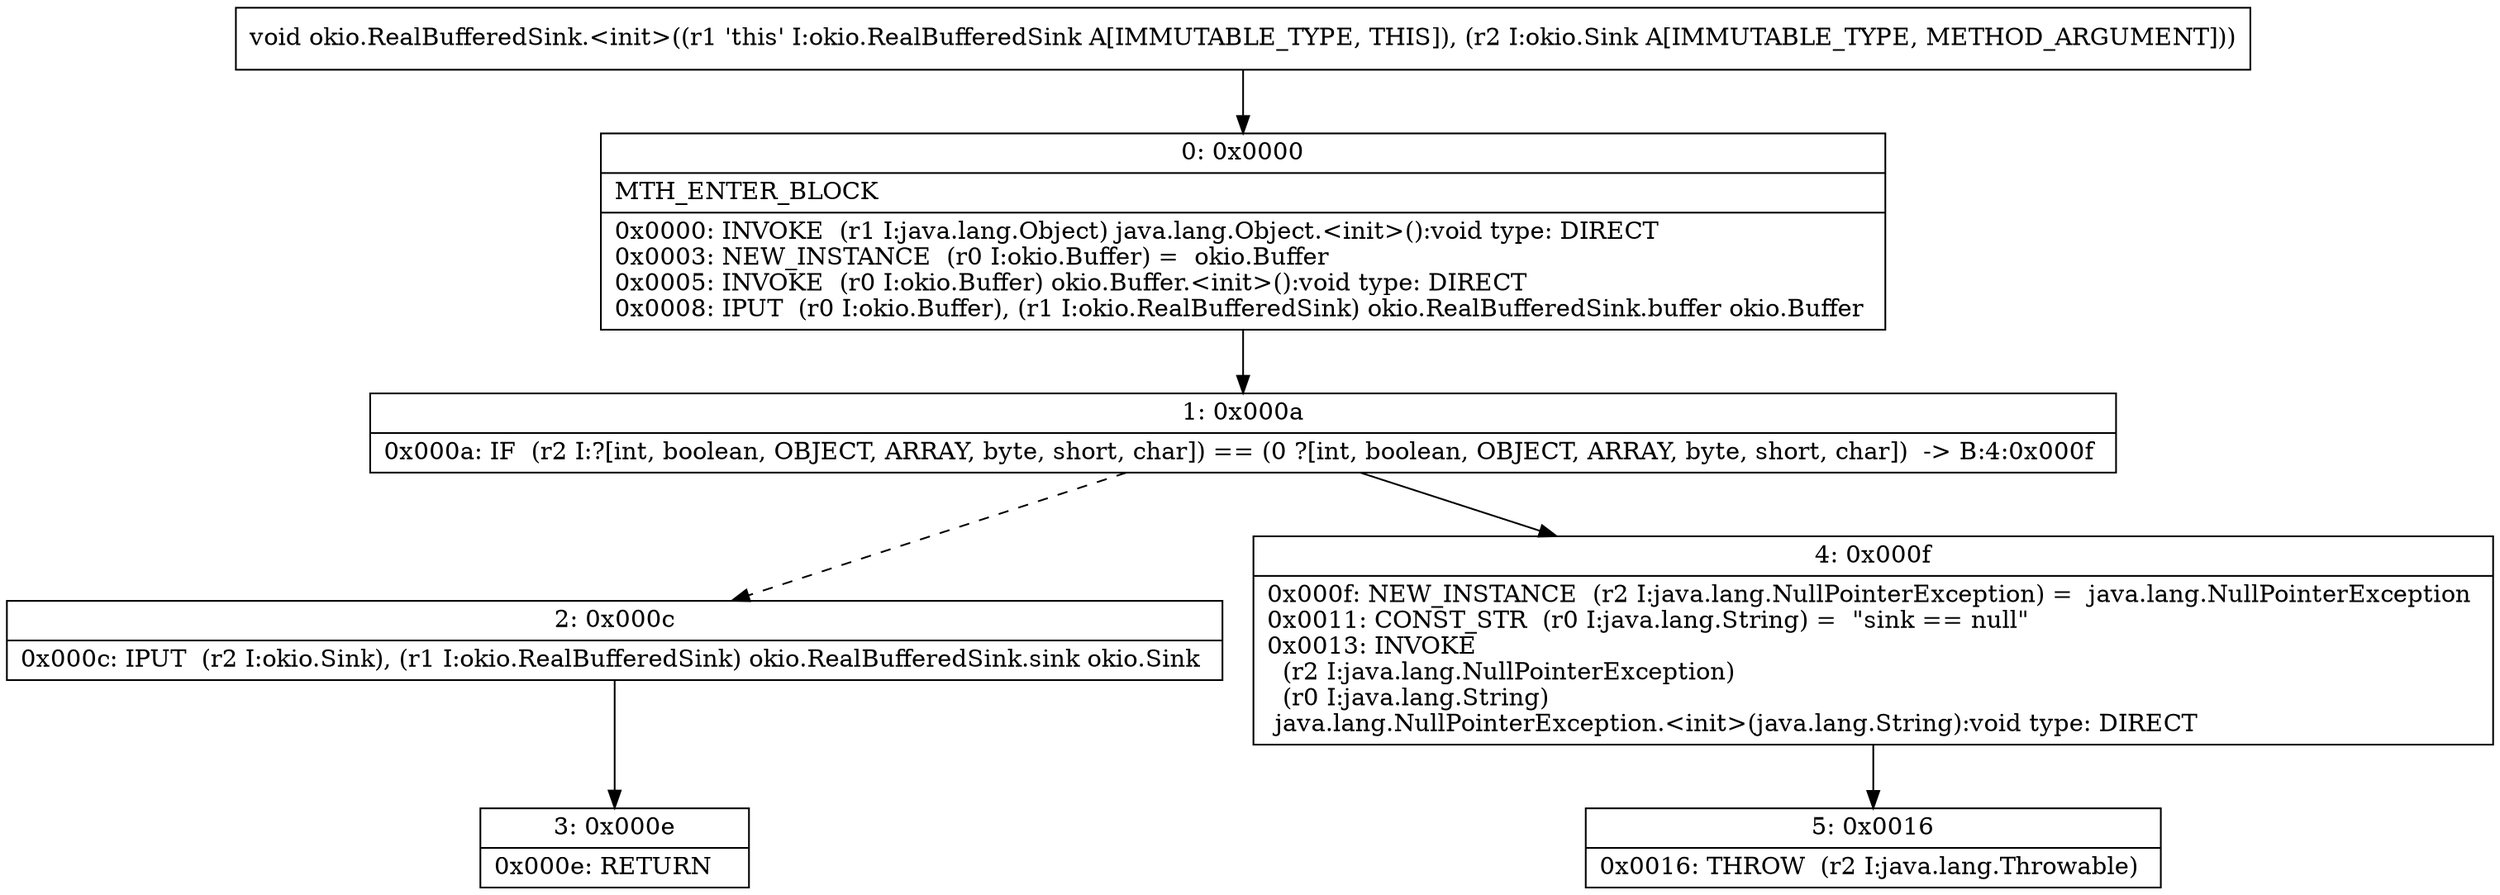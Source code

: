 digraph "CFG forokio.RealBufferedSink.\<init\>(Lokio\/Sink;)V" {
Node_0 [shape=record,label="{0\:\ 0x0000|MTH_ENTER_BLOCK\l|0x0000: INVOKE  (r1 I:java.lang.Object) java.lang.Object.\<init\>():void type: DIRECT \l0x0003: NEW_INSTANCE  (r0 I:okio.Buffer) =  okio.Buffer \l0x0005: INVOKE  (r0 I:okio.Buffer) okio.Buffer.\<init\>():void type: DIRECT \l0x0008: IPUT  (r0 I:okio.Buffer), (r1 I:okio.RealBufferedSink) okio.RealBufferedSink.buffer okio.Buffer \l}"];
Node_1 [shape=record,label="{1\:\ 0x000a|0x000a: IF  (r2 I:?[int, boolean, OBJECT, ARRAY, byte, short, char]) == (0 ?[int, boolean, OBJECT, ARRAY, byte, short, char])  \-\> B:4:0x000f \l}"];
Node_2 [shape=record,label="{2\:\ 0x000c|0x000c: IPUT  (r2 I:okio.Sink), (r1 I:okio.RealBufferedSink) okio.RealBufferedSink.sink okio.Sink \l}"];
Node_3 [shape=record,label="{3\:\ 0x000e|0x000e: RETURN   \l}"];
Node_4 [shape=record,label="{4\:\ 0x000f|0x000f: NEW_INSTANCE  (r2 I:java.lang.NullPointerException) =  java.lang.NullPointerException \l0x0011: CONST_STR  (r0 I:java.lang.String) =  \"sink == null\" \l0x0013: INVOKE  \l  (r2 I:java.lang.NullPointerException)\l  (r0 I:java.lang.String)\l java.lang.NullPointerException.\<init\>(java.lang.String):void type: DIRECT \l}"];
Node_5 [shape=record,label="{5\:\ 0x0016|0x0016: THROW  (r2 I:java.lang.Throwable) \l}"];
MethodNode[shape=record,label="{void okio.RealBufferedSink.\<init\>((r1 'this' I:okio.RealBufferedSink A[IMMUTABLE_TYPE, THIS]), (r2 I:okio.Sink A[IMMUTABLE_TYPE, METHOD_ARGUMENT])) }"];
MethodNode -> Node_0;
Node_0 -> Node_1;
Node_1 -> Node_2[style=dashed];
Node_1 -> Node_4;
Node_2 -> Node_3;
Node_4 -> Node_5;
}

